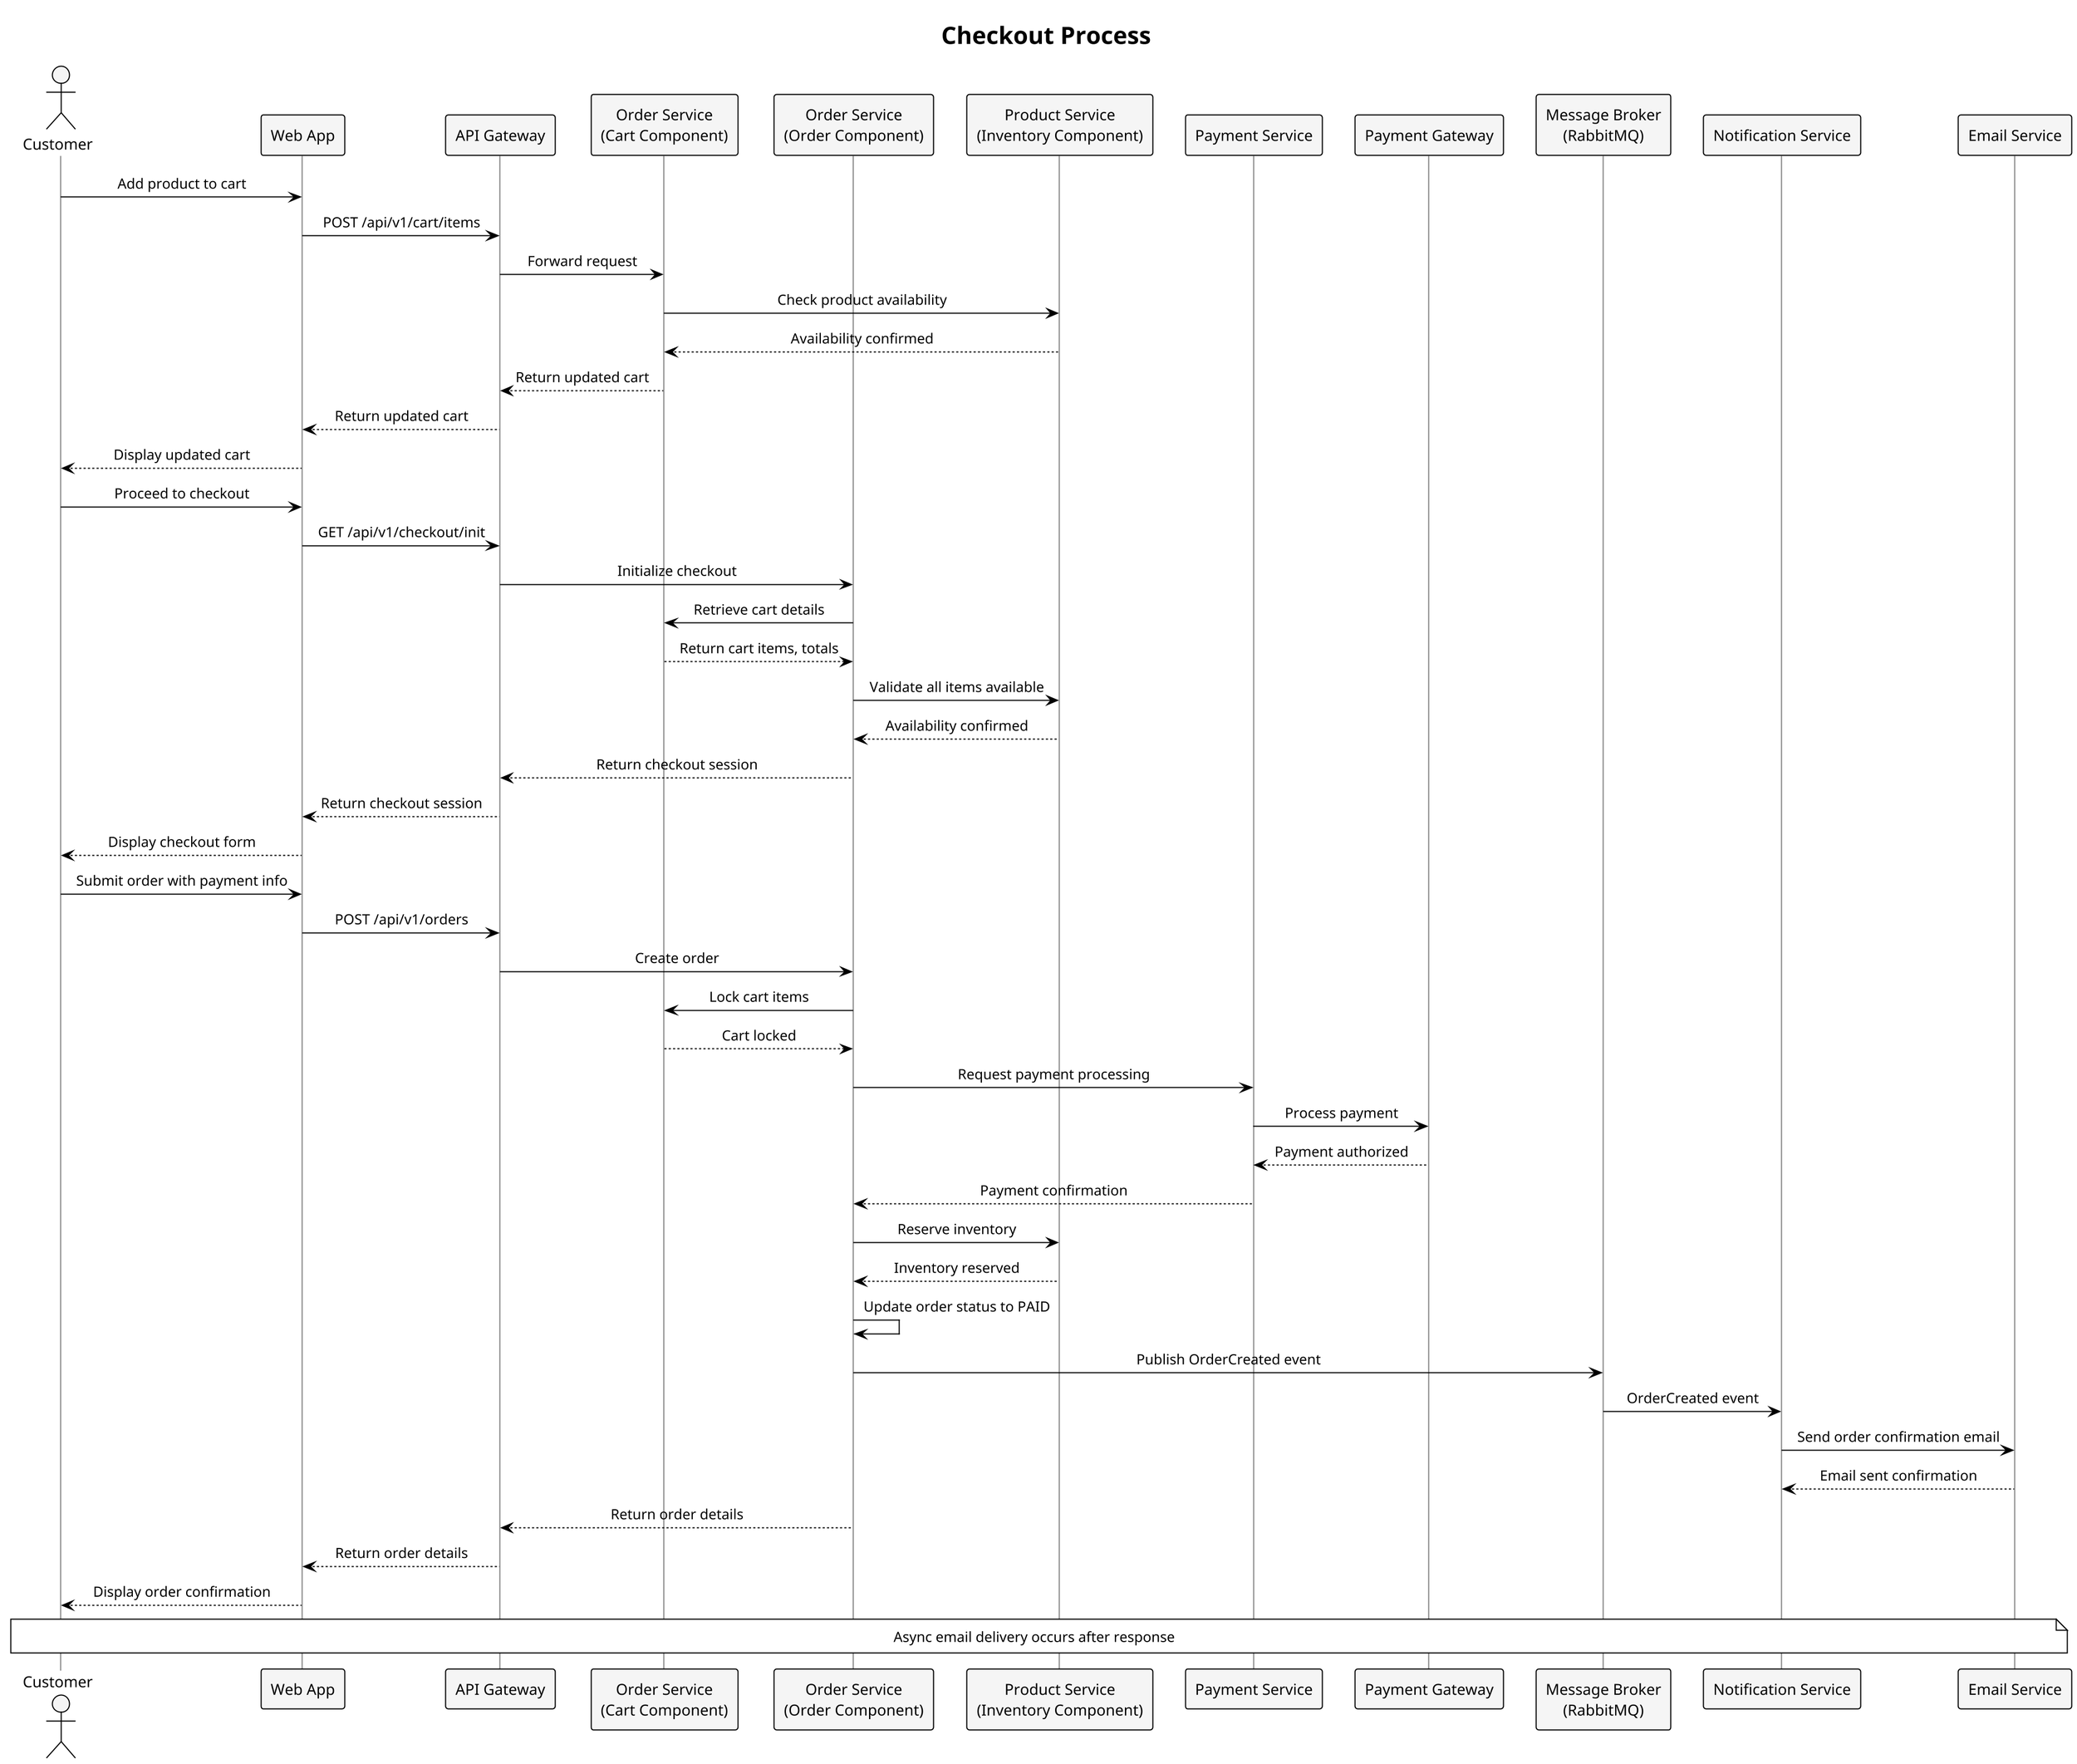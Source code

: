@startuml
!theme plain
scale max 1200 width
skinparam dpi 300
skinparam maxMessageSize 250
skinparam responseMessageBelowArrow true
skinparam SequenceMessageAlignment center
skinparam SequenceGroupBodyBackgroundColor transparent
skinparam SequenceDividerBackgroundColor WhiteSmoke
skinparam SequenceReferenceBackgroundColor WhiteSmoke
skinparam SequenceBoxBackgroundColor WhiteSmoke
skinparam SequenceLifeLineBorderColor Grey
skinparam SequenceArrowColor Black
skinparam SequenceParticipantBackgroundColor WhiteSmoke
skinparam SequenceActorBackgroundColor WhiteSmoke
skinparam BoxPadding 10
skinparam ParticipantPadding 10
skinparam Padding 2
skinparam SequenceDividerFontStyle bold
skinparam SequenceReferenceFontStyle bold
skinparam SequenceBoxFontStyle bold
skinparam PageMargin 10
skinparam PageExternalColor White
skinparam PageBorderColor White

' Checkout Process Sequence Diagram
title Checkout Process

actor "Customer" as customer
participant "Web App" as webapp
participant "API Gateway" as gateway
participant "Order Service\n(Cart Component)" as cartsvc
participant "Order Service\n(Order Component)" as ordersvc
participant "Product Service\n(Inventory Component)" as inventorysvc
participant "Payment Service" as paymentsvc
participant "Payment Gateway" as paymentgw
participant "Message Broker\n(RabbitMQ)" as broker
participant "Notification Service" as notificationsvc
participant "Email Service" as emailsvc

box "Phase 1: Cart Management" #LightBlue
customer -> webapp: Add product to cart
webapp -> gateway: POST /api/v1/cart/items
gateway -> cartsvc: Forward request
cartsvc -> inventorysvc: Check product availability
inventorysvc --> cartsvc: Availability confirmed
cartsvc --> gateway: Return updated cart
gateway --> webapp: Return updated cart
webapp --> customer: Display updated cart
end box

box "Phase 2: Checkout Initiation" #LightGreen
customer -> webapp: Proceed to checkout
webapp -> gateway: GET /api/v1/checkout/init
gateway -> ordersvc: Initialize checkout
ordersvc -> cartsvc: Retrieve cart details
cartsvc --> ordersvc: Return cart items, totals
ordersvc -> inventorysvc: Validate all items available
inventorysvc --> ordersvc: Availability confirmed
ordersvc --> gateway: Return checkout session
gateway --> webapp: Return checkout session
webapp --> customer: Display checkout form
end box

box "Phase 3: Order Placement & Payment" #LightYellow
customer -> webapp: Submit order with payment info
webapp -> gateway: POST /api/v1/orders
gateway -> ordersvc: Create order
ordersvc -> cartsvc: Lock cart items
cartsvc --> ordersvc: Cart locked
ordersvc -> paymentsvc: Request payment processing
paymentsvc -> paymentgw: Process payment
paymentgw --> paymentsvc: Payment authorized
paymentsvc --> ordersvc: Payment confirmation
ordersvc -> inventorysvc: Reserve inventory
inventorysvc --> ordersvc: Inventory reserved
ordersvc -> ordersvc: Update order status to PAID
ordersvc -> broker: Publish OrderCreated event
broker -> notificationsvc: OrderCreated event
notificationsvc -> emailsvc: Send order confirmation email
emailsvc --> notificationsvc: Email sent confirmation
ordersvc --> gateway: Return order details
gateway --> webapp: Return order details
webapp --> customer: Display order confirmation
end box

note over customer, emailsvc: Async email delivery occurs after response
@enduml

